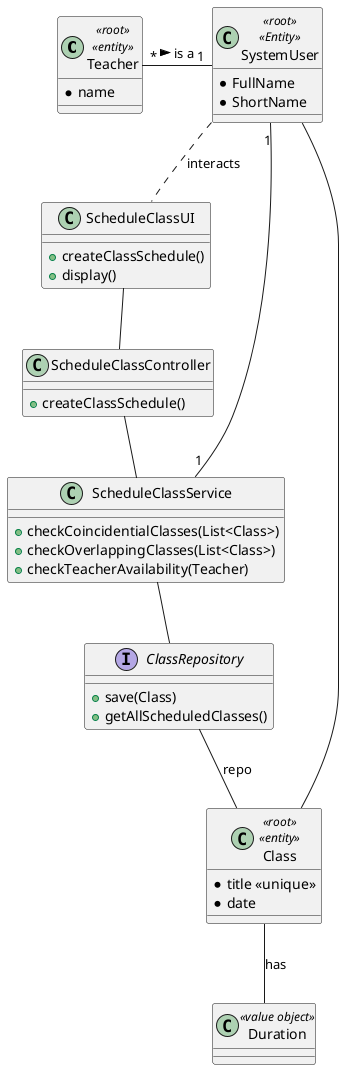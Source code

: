 @startuml

class Teacher <<root>> <<entity>> {
* name
}

class SystemUser <<root>> <<Entity>> {
    * FullName
    * ShortName
}

class ScheduleClassUI{
    +createClassSchedule()
    +display()
}

class ScheduleClassController{
    +createClassSchedule()
}

class ScheduleClassService{
    + checkCoincidentialClasses(List<Class>)
    + checkOverlappingClasses(List<Class>)
    + checkTeacherAvailability(Teacher)
}

interface ClassRepository{
    +save(Class)
    +getAllScheduledClasses()
}

class Class <<root>> <<entity>> {
    * title <<unique>>
    * date
}

class Duration <<value object>>


SystemUser "1" -left- "*" Teacher : is a <
SystemUser "1" -- "1" ScheduleClassService
SystemUser -- Class

SystemUser .. ScheduleClassUI : interacts
ScheduleClassUI -- ScheduleClassController
ScheduleClassController -- ScheduleClassService
ScheduleClassService -- ClassRepository
ClassRepository -- Class : repo
Class -- Duration : has

@enduml